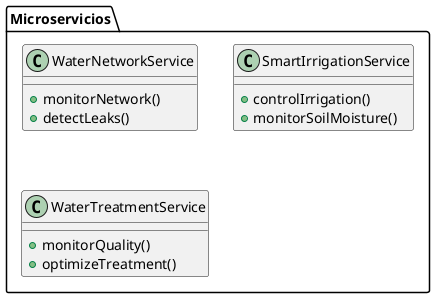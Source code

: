 # 4. Microservices
uml_elements["Microservices"] = """
@startuml
package "Microservicios" {
  class WaterNetworkService {
    + monitorNetwork()
    + detectLeaks()
  }

  class SmartIrrigationService {
    + controlIrrigation()
    + monitorSoilMoisture()
  }

  class WaterTreatmentService {
    + monitorQuality()
    + optimizeTreatment()
  }
}
@enduml
"""